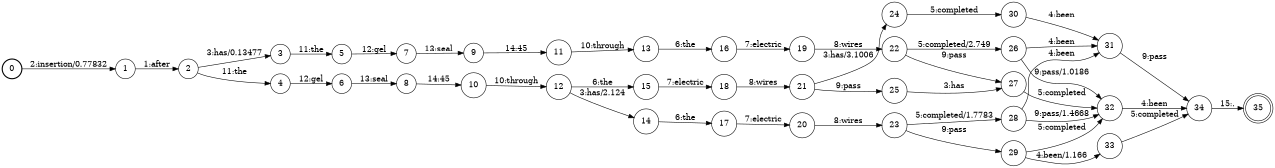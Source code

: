 digraph FST {
rankdir = LR;
size = "8.5,11";
label = "";
center = 1;
orientation = Portrait;
ranksep = "0.4";
nodesep = "0.25";
0 [label = "0", shape = circle, style = bold, fontsize = 14]
	0 -> 1 [label = "2:insertion/0.77832", fontsize = 14];
1 [label = "1", shape = circle, style = solid, fontsize = 14]
	1 -> 2 [label = "1:after", fontsize = 14];
2 [label = "2", shape = circle, style = solid, fontsize = 14]
	2 -> 3 [label = "3:has/0.13477", fontsize = 14];
	2 -> 4 [label = "11:the", fontsize = 14];
3 [label = "3", shape = circle, style = solid, fontsize = 14]
	3 -> 5 [label = "11:the", fontsize = 14];
4 [label = "4", shape = circle, style = solid, fontsize = 14]
	4 -> 6 [label = "12:gel", fontsize = 14];
5 [label = "5", shape = circle, style = solid, fontsize = 14]
	5 -> 7 [label = "12:gel", fontsize = 14];
6 [label = "6", shape = circle, style = solid, fontsize = 14]
	6 -> 8 [label = "13:seal", fontsize = 14];
7 [label = "7", shape = circle, style = solid, fontsize = 14]
	7 -> 9 [label = "13:seal", fontsize = 14];
8 [label = "8", shape = circle, style = solid, fontsize = 14]
	8 -> 10 [label = "14:45", fontsize = 14];
9 [label = "9", shape = circle, style = solid, fontsize = 14]
	9 -> 11 [label = "14:45", fontsize = 14];
10 [label = "10", shape = circle, style = solid, fontsize = 14]
	10 -> 12 [label = "10:through", fontsize = 14];
11 [label = "11", shape = circle, style = solid, fontsize = 14]
	11 -> 13 [label = "10:through", fontsize = 14];
12 [label = "12", shape = circle, style = solid, fontsize = 14]
	12 -> 14 [label = "3:has/2.124", fontsize = 14];
	12 -> 15 [label = "6:the", fontsize = 14];
13 [label = "13", shape = circle, style = solid, fontsize = 14]
	13 -> 16 [label = "6:the", fontsize = 14];
14 [label = "14", shape = circle, style = solid, fontsize = 14]
	14 -> 17 [label = "6:the", fontsize = 14];
15 [label = "15", shape = circle, style = solid, fontsize = 14]
	15 -> 18 [label = "7:electric", fontsize = 14];
16 [label = "16", shape = circle, style = solid, fontsize = 14]
	16 -> 19 [label = "7:electric", fontsize = 14];
17 [label = "17", shape = circle, style = solid, fontsize = 14]
	17 -> 20 [label = "7:electric", fontsize = 14];
18 [label = "18", shape = circle, style = solid, fontsize = 14]
	18 -> 21 [label = "8:wires", fontsize = 14];
19 [label = "19", shape = circle, style = solid, fontsize = 14]
	19 -> 22 [label = "8:wires", fontsize = 14];
20 [label = "20", shape = circle, style = solid, fontsize = 14]
	20 -> 23 [label = "8:wires", fontsize = 14];
21 [label = "21", shape = circle, style = solid, fontsize = 14]
	21 -> 24 [label = "3:has/3.1006", fontsize = 14];
	21 -> 25 [label = "9:pass", fontsize = 14];
22 [label = "22", shape = circle, style = solid, fontsize = 14]
	22 -> 26 [label = "5:completed/2.749", fontsize = 14];
	22 -> 27 [label = "9:pass", fontsize = 14];
23 [label = "23", shape = circle, style = solid, fontsize = 14]
	23 -> 28 [label = "5:completed/1.7783", fontsize = 14];
	23 -> 29 [label = "9:pass", fontsize = 14];
24 [label = "24", shape = circle, style = solid, fontsize = 14]
	24 -> 30 [label = "5:completed", fontsize = 14];
25 [label = "25", shape = circle, style = solid, fontsize = 14]
	25 -> 27 [label = "3:has", fontsize = 14];
26 [label = "26", shape = circle, style = solid, fontsize = 14]
	26 -> 31 [label = "4:been", fontsize = 14];
	26 -> 32 [label = "9:pass/1.0186", fontsize = 14];
27 [label = "27", shape = circle, style = solid, fontsize = 14]
	27 -> 32 [label = "5:completed", fontsize = 14];
28 [label = "28", shape = circle, style = solid, fontsize = 14]
	28 -> 31 [label = "4:been", fontsize = 14];
	28 -> 32 [label = "9:pass/1.4668", fontsize = 14];
29 [label = "29", shape = circle, style = solid, fontsize = 14]
	29 -> 33 [label = "4:been/1.166", fontsize = 14];
	29 -> 32 [label = "5:completed", fontsize = 14];
30 [label = "30", shape = circle, style = solid, fontsize = 14]
	30 -> 31 [label = "4:been", fontsize = 14];
31 [label = "31", shape = circle, style = solid, fontsize = 14]
	31 -> 34 [label = "9:pass", fontsize = 14];
32 [label = "32", shape = circle, style = solid, fontsize = 14]
	32 -> 34 [label = "4:been", fontsize = 14];
33 [label = "33", shape = circle, style = solid, fontsize = 14]
	33 -> 34 [label = "5:completed", fontsize = 14];
34 [label = "34", shape = circle, style = solid, fontsize = 14]
	34 -> 35 [label = "15:.", fontsize = 14];
35 [label = "35", shape = doublecircle, style = solid, fontsize = 14]
}
